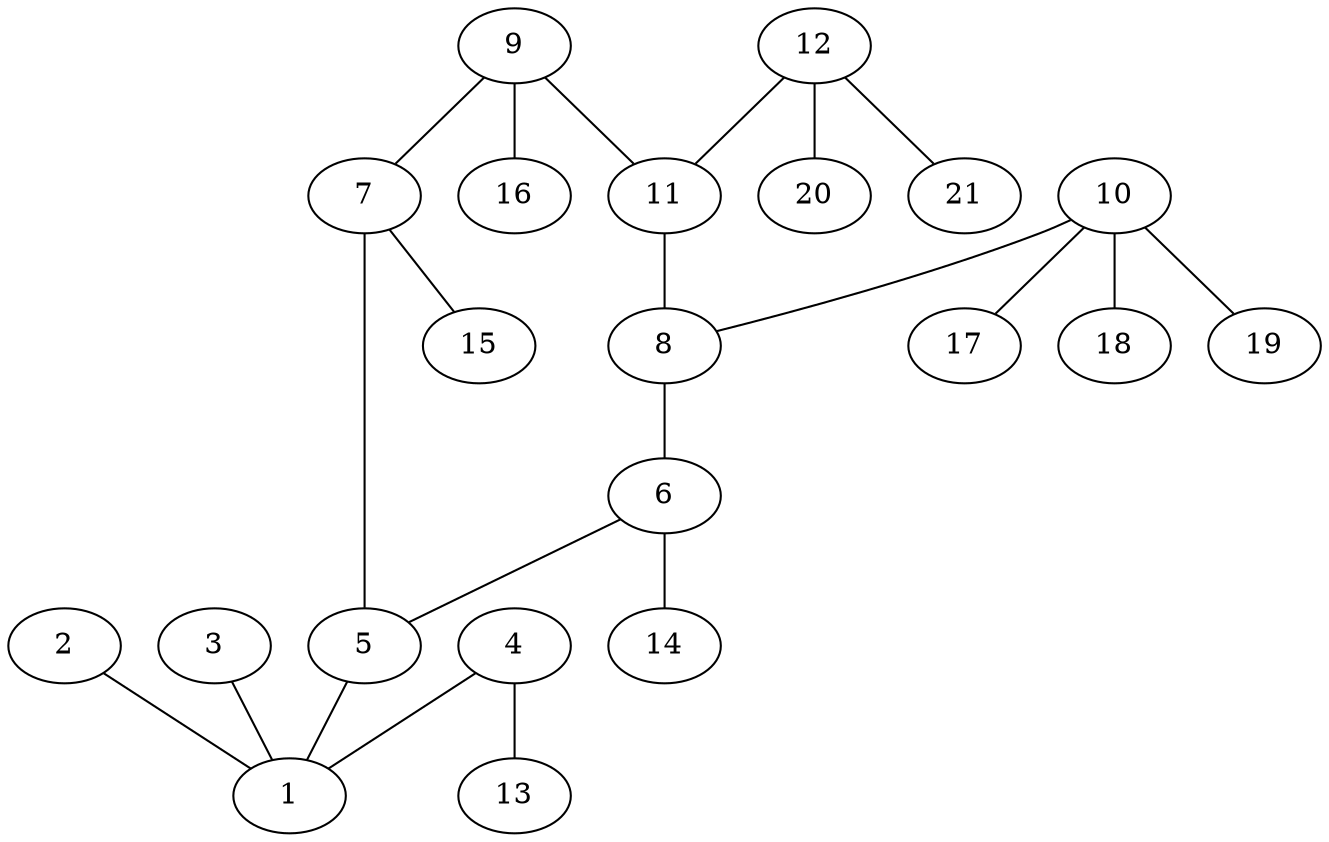 graph molecule_3673 {
	1	 [chem=S];
	2	 [chem=O];
	2 -- 1	 [valence=2];
	3	 [chem=O];
	3 -- 1	 [valence=2];
	4	 [chem=O];
	4 -- 1	 [valence=1];
	13	 [chem=H];
	4 -- 13	 [valence=1];
	5	 [chem=C];
	5 -- 1	 [valence=1];
	6	 [chem=C];
	6 -- 5	 [valence=2];
	14	 [chem=H];
	6 -- 14	 [valence=1];
	7	 [chem=C];
	7 -- 5	 [valence=1];
	15	 [chem=H];
	7 -- 15	 [valence=1];
	8	 [chem=C];
	8 -- 6	 [valence=1];
	9	 [chem=C];
	9 -- 7	 [valence=2];
	11	 [chem=C];
	9 -- 11	 [valence=1];
	16	 [chem=H];
	9 -- 16	 [valence=1];
	10	 [chem=C];
	10 -- 8	 [valence=1];
	17	 [chem=H];
	10 -- 17	 [valence=1];
	18	 [chem=H];
	10 -- 18	 [valence=1];
	19	 [chem=H];
	10 -- 19	 [valence=1];
	11 -- 8	 [valence=2];
	12	 [chem=N];
	12 -- 11	 [valence=1];
	20	 [chem=H];
	12 -- 20	 [valence=1];
	21	 [chem=H];
	12 -- 21	 [valence=1];
}
